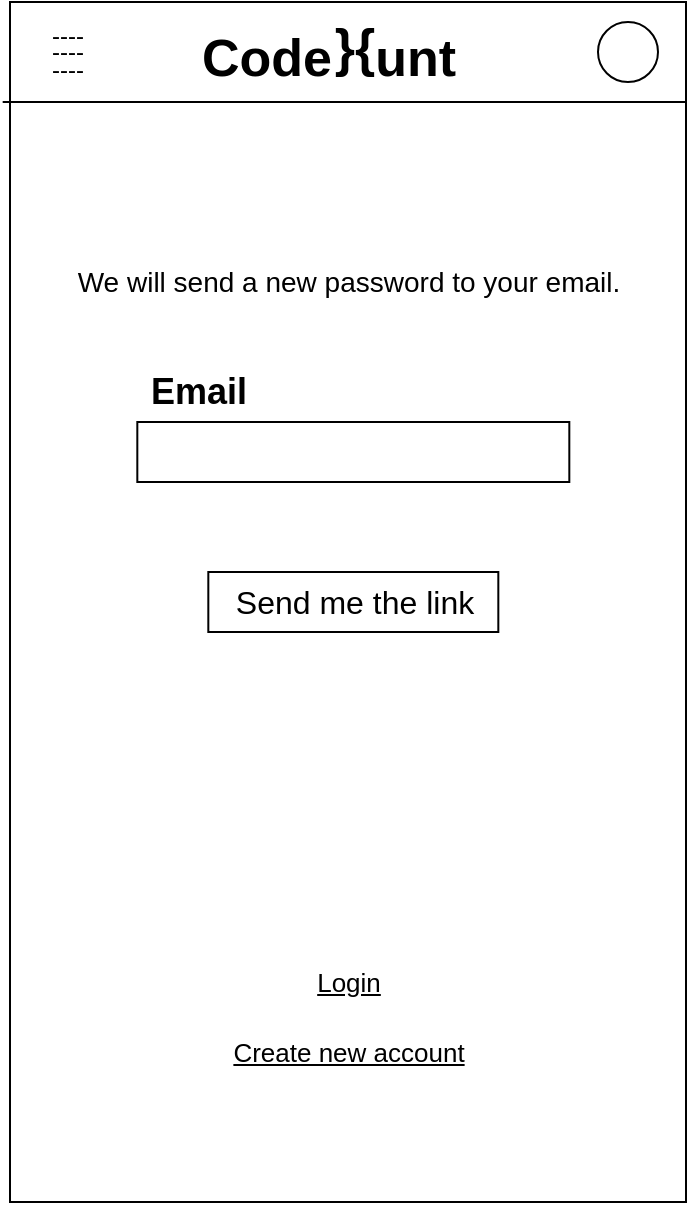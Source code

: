 <mxfile version="16.6.4" type="device"><diagram id="q53mFfp71L3xEaQnKzTw" name="Page-1"><mxGraphModel dx="1360" dy="838" grid="1" gridSize="10" guides="1" tooltips="1" connect="1" arrows="1" fold="1" page="1" pageScale="1" pageWidth="827" pageHeight="1169" math="0" shadow="0"><root><mxCell id="0"/><mxCell id="1" parent="0"/><mxCell id="b8s12HhUAMvKUrABHuvu-1" value="" style="rounded=0;whiteSpace=wrap;html=1;" vertex="1" parent="1"><mxGeometry x="116" y="70" width="338" height="600" as="geometry"/></mxCell><mxCell id="b8s12HhUAMvKUrABHuvu-2" value="" style="endArrow=none;html=1;rounded=0;" edge="1" parent="1"><mxGeometry width="50" height="50" relative="1" as="geometry"><mxPoint x="454" y="120" as="sourcePoint"/><mxPoint x="112.34" y="120" as="targetPoint"/></mxGeometry></mxCell><mxCell id="b8s12HhUAMvKUrABHuvu-3" value="Code&amp;nbsp; &amp;nbsp;unt" style="text;html=1;align=center;verticalAlign=middle;resizable=0;points=[];autosize=1;strokeColor=none;fillColor=none;fontSize=26;fontStyle=1" vertex="1" parent="1"><mxGeometry x="205" y="78" width="140" height="40" as="geometry"/></mxCell><mxCell id="b8s12HhUAMvKUrABHuvu-4" value="" style="ellipse;whiteSpace=wrap;html=1;aspect=fixed;fontSize=22;" vertex="1" parent="1"><mxGeometry x="410" y="80" width="30" height="30" as="geometry"/></mxCell><mxCell id="b8s12HhUAMvKUrABHuvu-5" value="Email" style="text;html=1;align=center;verticalAlign=middle;resizable=0;points=[];autosize=1;strokeColor=none;fillColor=none;fontSize=18;fontStyle=1" vertex="1" parent="1"><mxGeometry x="179.66" y="250" width="60" height="30" as="geometry"/></mxCell><mxCell id="b8s12HhUAMvKUrABHuvu-7" value="" style="rounded=0;whiteSpace=wrap;html=1;fontSize=20;" vertex="1" parent="1"><mxGeometry x="179.66" y="280" width="216" height="30" as="geometry"/></mxCell><mxCell id="b8s12HhUAMvKUrABHuvu-8" value="}{" style="text;html=1;align=center;verticalAlign=middle;resizable=0;points=[];autosize=1;strokeColor=none;fillColor=none;fontSize=26;fontStyle=1" vertex="1" parent="1"><mxGeometry x="267.66" y="73" width="40" height="40" as="geometry"/></mxCell><mxCell id="b8s12HhUAMvKUrABHuvu-9" value="" style="rounded=0;whiteSpace=wrap;html=1;fontSize=26;" vertex="1" parent="1"><mxGeometry x="215.16" y="355" width="145" height="30" as="geometry"/></mxCell><mxCell id="b8s12HhUAMvKUrABHuvu-10" value="Send me the link" style="text;html=1;align=center;verticalAlign=middle;resizable=0;points=[];autosize=1;strokeColor=none;fillColor=none;fontSize=16;" vertex="1" parent="1"><mxGeometry x="222.66" y="360" width="130" height="20" as="geometry"/></mxCell><mxCell id="b8s12HhUAMvKUrABHuvu-12" value="Create new account" style="text;html=1;align=center;verticalAlign=middle;resizable=0;points=[];autosize=1;strokeColor=none;fillColor=none;fontSize=13;fontStyle=4" vertex="1" parent="1"><mxGeometry x="220.0" y="585" width="130" height="20" as="geometry"/></mxCell><mxCell id="b8s12HhUAMvKUrABHuvu-14" value="&lt;p style=&quot;line-height: 0.7&quot;&gt;----&lt;br&gt;----&lt;br&gt;----&lt;/p&gt;" style="text;html=1;strokeColor=none;fillColor=none;align=center;verticalAlign=middle;whiteSpace=wrap;rounded=0;" vertex="1" parent="1"><mxGeometry x="130" y="80" width="30" height="30" as="geometry"/></mxCell><mxCell id="b8s12HhUAMvKUrABHuvu-17" value="We will send a new password to your email." style="text;html=1;align=center;verticalAlign=middle;resizable=0;points=[];autosize=1;strokeColor=none;fillColor=none;fontSize=14;" vertex="1" parent="1"><mxGeometry x="140" y="200" width="290" height="20" as="geometry"/></mxCell><mxCell id="b8s12HhUAMvKUrABHuvu-18" value="Login" style="text;html=1;align=center;verticalAlign=middle;resizable=0;points=[];autosize=1;strokeColor=none;fillColor=none;fontSize=13;fontStyle=4" vertex="1" parent="1"><mxGeometry x="260" y="550" width="50" height="20" as="geometry"/></mxCell></root></mxGraphModel></diagram></mxfile>